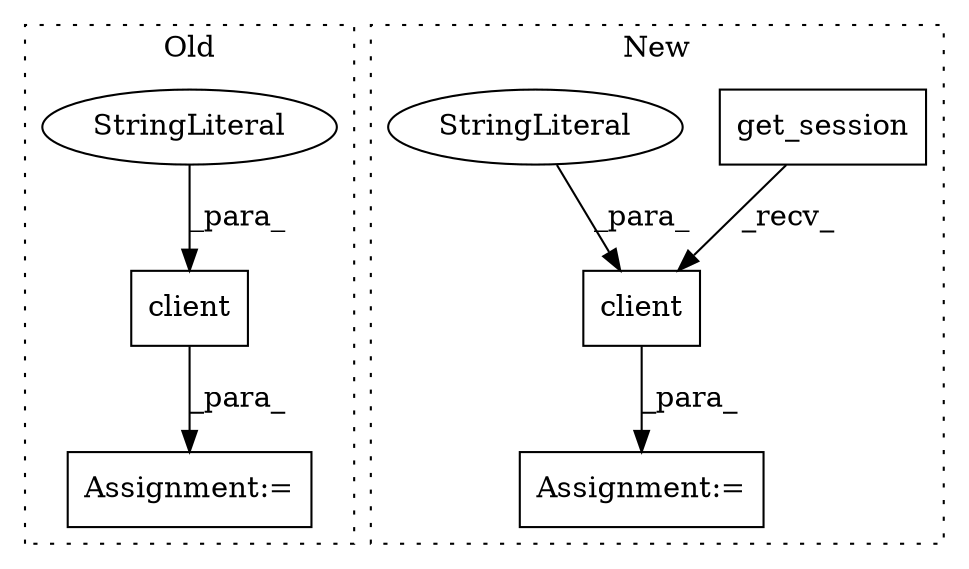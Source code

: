 digraph G {
subgraph cluster0 {
1 [label="client" a="32" s="3183,3194" l="7,1" shape="box"];
4 [label="StringLiteral" a="45" s="3190" l="4" shape="ellipse"];
7 [label="Assignment:=" a="7" s="3176" l="1" shape="box"];
label = "Old";
style="dotted";
}
subgraph cluster1 {
2 [label="get_session" a="32" s="3506" l="13" shape="box"];
3 [label="client" a="32" s="3520,3531" l="7,1" shape="box"];
5 [label="StringLiteral" a="45" s="3527" l="4" shape="ellipse"];
6 [label="Assignment:=" a="7" s="3492" l="1" shape="box"];
label = "New";
style="dotted";
}
1 -> 7 [label="_para_"];
2 -> 3 [label="_recv_"];
3 -> 6 [label="_para_"];
4 -> 1 [label="_para_"];
5 -> 3 [label="_para_"];
}